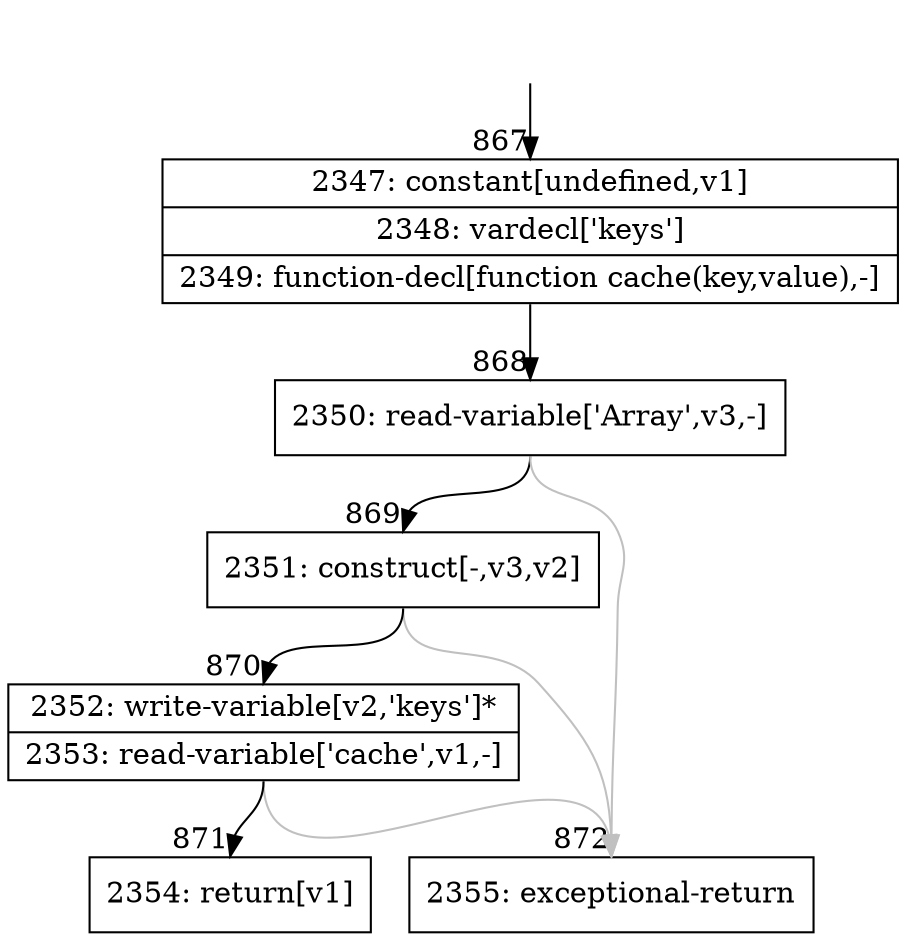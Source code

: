 digraph {
rankdir="TD"
BB_entry58[shape=none,label=""];
BB_entry58 -> BB867 [tailport=s, headport=n, headlabel="    867"]
BB867 [shape=record label="{2347: constant[undefined,v1]|2348: vardecl['keys']|2349: function-decl[function cache(key,value),-]}" ] 
BB867 -> BB868 [tailport=s, headport=n, headlabel="      868"]
BB868 [shape=record label="{2350: read-variable['Array',v3,-]}" ] 
BB868 -> BB869 [tailport=s, headport=n, headlabel="      869"]
BB868 -> BB872 [tailport=s, headport=n, color=gray, headlabel="      872"]
BB869 [shape=record label="{2351: construct[-,v3,v2]}" ] 
BB869 -> BB870 [tailport=s, headport=n, headlabel="      870"]
BB869 -> BB872 [tailport=s, headport=n, color=gray]
BB870 [shape=record label="{2352: write-variable[v2,'keys']*|2353: read-variable['cache',v1,-]}" ] 
BB870 -> BB871 [tailport=s, headport=n, headlabel="      871"]
BB870 -> BB872 [tailport=s, headport=n, color=gray]
BB871 [shape=record label="{2354: return[v1]}" ] 
BB872 [shape=record label="{2355: exceptional-return}" ] 
}
